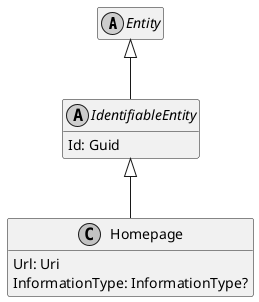 ﻿@startuml
hide empty members
skinparam monochrome true
skinparam backgroundcolor transparent

abstract class Entity {
}

Entity <|-- IdentifiableEntity

abstract class IdentifiableEntity {
    Id: Guid
}

IdentifiableEntity <|-- Homepage

class Homepage {
    Url: Uri
    InformationType: InformationType?
}

@enduml
